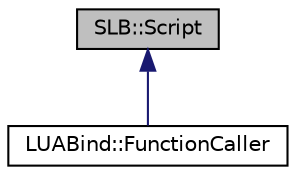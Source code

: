 digraph "SLB::Script"
{
  edge [fontname="Helvetica",fontsize="10",labelfontname="Helvetica",labelfontsize="10"];
  node [fontname="Helvetica",fontsize="10",shape=record];
  Node1 [label="SLB::Script",height=0.2,width=0.4,color="black", fillcolor="grey75", style="filled", fontcolor="black"];
  Node1 -> Node2 [dir="back",color="midnightblue",fontsize="10",style="solid",fontname="Helvetica"];
  Node2 [label="LUABind::FunctionCaller",height=0.2,width=0.4,color="black", fillcolor="white", style="filled",URL="$structLUABind_1_1FunctionCaller.html"];
}
